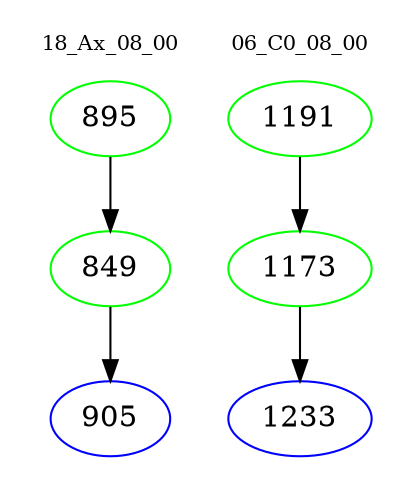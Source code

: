 digraph{
subgraph cluster_0 {
color = white
label = "18_Ax_08_00";
fontsize=10;
T0_895 [label="895", color="green"]
T0_895 -> T0_849 [color="black"]
T0_849 [label="849", color="green"]
T0_849 -> T0_905 [color="black"]
T0_905 [label="905", color="blue"]
}
subgraph cluster_1 {
color = white
label = "06_C0_08_00";
fontsize=10;
T1_1191 [label="1191", color="green"]
T1_1191 -> T1_1173 [color="black"]
T1_1173 [label="1173", color="green"]
T1_1173 -> T1_1233 [color="black"]
T1_1233 [label="1233", color="blue"]
}
}
